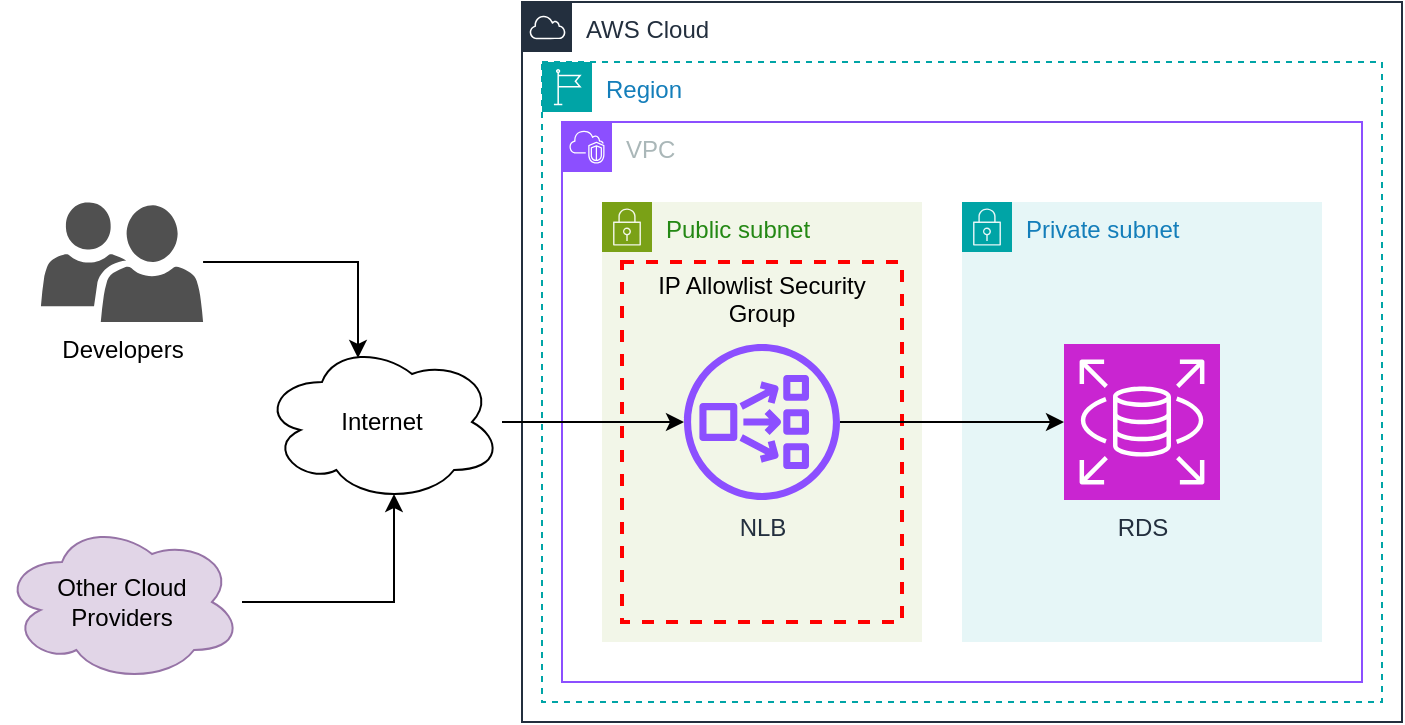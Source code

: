 <mxfile version="26.0.11">
  <diagram id="NLB" name="NLB Reverse Proxy + SSL + IP Whitelist">
    <mxGraphModel dx="1434" dy="2477" grid="1" gridSize="10" guides="1" tooltips="1" connect="1" arrows="1" fold="1" page="1" pageScale="1" pageWidth="720" pageHeight="420" background="#ffffff" math="0" shadow="0">
      <root>
        <mxCell id="0" />
        <mxCell id="1" parent="0" />
        <mxCell id="KDRCK5ULwYZiMkYRFb24-1" value="AWS Cloud" style="points=[[0,0],[0.25,0],[0.5,0],[0.75,0],[1,0],[1,0.25],[1,0.5],[1,0.75],[1,1],[0.75,1],[0.5,1],[0.25,1],[0,1],[0,0.75],[0,0.5],[0,0.25]];outlineConnect=0;gradientColor=none;html=1;whiteSpace=wrap;fontSize=12;fontStyle=0;container=1;pointerEvents=0;collapsible=0;recursiveResize=0;shape=mxgraph.aws4.group;grIcon=mxgraph.aws4.group_aws_cloud;strokeColor=#232F3E;fillColor=none;verticalAlign=top;align=left;spacingLeft=30;fontColor=#232F3E;dashed=0;" parent="1" vertex="1">
          <mxGeometry x="270" y="-1650" width="440" height="360" as="geometry" />
        </mxCell>
        <mxCell id="KDRCK5ULwYZiMkYRFb24-2" value="Region" style="points=[[0,0],[0.25,0],[0.5,0],[0.75,0],[1,0],[1,0.25],[1,0.5],[1,0.75],[1,1],[0.75,1],[0.5,1],[0.25,1],[0,1],[0,0.75],[0,0.5],[0,0.25]];outlineConnect=0;gradientColor=none;html=1;whiteSpace=wrap;fontSize=12;fontStyle=0;container=1;pointerEvents=0;collapsible=0;recursiveResize=0;shape=mxgraph.aws4.group;grIcon=mxgraph.aws4.group_region;strokeColor=#00A4A6;fillColor=none;verticalAlign=top;align=left;spacingLeft=30;fontColor=#147EBA;dashed=1;" parent="KDRCK5ULwYZiMkYRFb24-1" vertex="1">
          <mxGeometry x="10" y="30" width="420" height="320" as="geometry" />
        </mxCell>
        <mxCell id="KDRCK5ULwYZiMkYRFb24-3" value="VPC" style="points=[[0,0],[0.25,0],[0.5,0],[0.75,0],[1,0],[1,0.25],[1,0.5],[1,0.75],[1,1],[0.75,1],[0.5,1],[0.25,1],[0,1],[0,0.75],[0,0.5],[0,0.25]];outlineConnect=0;gradientColor=none;html=1;whiteSpace=wrap;fontSize=12;fontStyle=0;container=1;pointerEvents=0;collapsible=0;recursiveResize=0;shape=mxgraph.aws4.group;grIcon=mxgraph.aws4.group_vpc2;strokeColor=#8C4FFF;fillColor=none;verticalAlign=top;align=left;spacingLeft=30;fontColor=#AAB7B8;dashed=0;" parent="KDRCK5ULwYZiMkYRFb24-2" vertex="1">
          <mxGeometry x="10" y="30" width="400" height="280" as="geometry" />
        </mxCell>
        <mxCell id="KDRCK5ULwYZiMkYRFb24-4" value="Private subnet" style="points=[[0,0],[0.25,0],[0.5,0],[0.75,0],[1,0],[1,0.25],[1,0.5],[1,0.75],[1,1],[0.75,1],[0.5,1],[0.25,1],[0,1],[0,0.75],[0,0.5],[0,0.25]];outlineConnect=0;gradientColor=none;html=1;whiteSpace=wrap;fontSize=12;fontStyle=0;container=1;pointerEvents=0;collapsible=0;recursiveResize=0;shape=mxgraph.aws4.group;grIcon=mxgraph.aws4.group_security_group;grStroke=0;strokeColor=#00A4A6;fillColor=#E6F6F7;verticalAlign=top;align=left;spacingLeft=30;fontColor=#147EBA;dashed=0;" parent="KDRCK5ULwYZiMkYRFb24-3" vertex="1">
          <mxGeometry x="200" y="40" width="180" height="220" as="geometry" />
        </mxCell>
        <mxCell id="KDRCK5ULwYZiMkYRFb24-7" value="RDS" style="sketch=0;points=[[0,0,0],[0.25,0,0],[0.5,0,0],[0.75,0,0],[1,0,0],[0,1,0],[0.25,1,0],[0.5,1,0],[0.75,1,0],[1,1,0],[0,0.25,0],[0,0.5,0],[0,0.75,0],[1,0.25,0],[1,0.5,0],[1,0.75,0]];outlineConnect=0;fontColor=#232F3E;fillColor=#C925D1;strokeColor=#ffffff;dashed=0;verticalLabelPosition=bottom;verticalAlign=top;align=center;html=1;fontSize=12;fontStyle=0;aspect=fixed;shape=mxgraph.aws4.resourceIcon;resIcon=mxgraph.aws4.rds;" parent="KDRCK5ULwYZiMkYRFb24-4" vertex="1">
          <mxGeometry x="51" y="71" width="78" height="78" as="geometry" />
        </mxCell>
        <mxCell id="KDRCK5ULwYZiMkYRFb24-5" value="Public subnet" style="points=[[0,0],[0.25,0],[0.5,0],[0.75,0],[1,0],[1,0.25],[1,0.5],[1,0.75],[1,1],[0.75,1],[0.5,1],[0.25,1],[0,1],[0,0.75],[0,0.5],[0,0.25]];outlineConnect=0;gradientColor=none;html=1;whiteSpace=wrap;fontSize=12;fontStyle=0;container=1;pointerEvents=0;collapsible=0;recursiveResize=0;shape=mxgraph.aws4.group;grIcon=mxgraph.aws4.group_security_group;grStroke=0;strokeColor=#7AA116;fillColor=#F2F6E8;verticalAlign=top;align=left;spacingLeft=30;fontColor=#248814;dashed=0;" parent="KDRCK5ULwYZiMkYRFb24-3" vertex="1">
          <mxGeometry x="20" y="40" width="160" height="220" as="geometry" />
        </mxCell>
        <mxCell id="KDRCK5ULwYZiMkYRFb24-11" value="IP Allowlist Security Group" style="fontStyle=0;verticalAlign=top;align=center;spacingTop=-2;fillColor=none;rounded=0;whiteSpace=wrap;html=1;strokeColor=#FF0000;strokeWidth=2;dashed=1;container=1;collapsible=0;expand=0;recursiveResize=0;" parent="KDRCK5ULwYZiMkYRFb24-5" vertex="1">
          <mxGeometry x="10" y="30" width="140" height="180" as="geometry" />
        </mxCell>
        <mxCell id="KDRCK5ULwYZiMkYRFb24-8" value="NLB" style="sketch=0;outlineConnect=0;fontColor=#232F3E;gradientColor=none;fillColor=#8C4FFF;strokeColor=none;dashed=0;verticalLabelPosition=bottom;verticalAlign=top;align=center;html=1;fontSize=12;fontStyle=0;aspect=fixed;pointerEvents=1;shape=mxgraph.aws4.network_load_balancer;" parent="KDRCK5ULwYZiMkYRFb24-5" vertex="1">
          <mxGeometry x="41" y="71" width="78" height="78" as="geometry" />
        </mxCell>
        <mxCell id="KDRCK5ULwYZiMkYRFb24-15" style="edgeStyle=orthogonalEdgeStyle;rounded=0;orthogonalLoop=1;jettySize=auto;html=1;startArrow=classic;startFill=1;endArrow=none;" parent="KDRCK5ULwYZiMkYRFb24-3" source="KDRCK5ULwYZiMkYRFb24-7" target="KDRCK5ULwYZiMkYRFb24-8" edge="1">
          <mxGeometry relative="1" as="geometry" />
        </mxCell>
        <mxCell id="KDRCK5ULwYZiMkYRFb24-9" value="Developers" style="sketch=0;pointerEvents=1;shadow=0;dashed=0;html=1;strokeColor=none;labelPosition=center;verticalLabelPosition=bottom;verticalAlign=top;align=center;fillColor=#505050;shape=mxgraph.mscae.intune.user_group" parent="1" vertex="1">
          <mxGeometry x="29.46" y="-1550" width="81.08" height="60" as="geometry" />
        </mxCell>
        <mxCell id="KDRCK5ULwYZiMkYRFb24-14" style="edgeStyle=orthogonalEdgeStyle;rounded=0;orthogonalLoop=1;jettySize=auto;html=1;" parent="1" source="KDRCK5ULwYZiMkYRFb24-13" target="KDRCK5ULwYZiMkYRFb24-8" edge="1">
          <mxGeometry relative="1" as="geometry" />
        </mxCell>
        <mxCell id="KDRCK5ULwYZiMkYRFb24-13" value="Internet" style="ellipse;shape=cloud;whiteSpace=wrap;html=1;align=center;" parent="1" vertex="1">
          <mxGeometry x="140" y="-1480" width="120" height="80" as="geometry" />
        </mxCell>
        <mxCell id="KDRCK5ULwYZiMkYRFb24-16" value="Other Cloud Providers" style="ellipse;shape=cloud;whiteSpace=wrap;html=1;align=center;fillColor=#e1d5e7;strokeColor=#9673a6;" parent="1" vertex="1">
          <mxGeometry x="10" y="-1390" width="120" height="80" as="geometry" />
        </mxCell>
        <mxCell id="KDRCK5ULwYZiMkYRFb24-19" style="edgeStyle=orthogonalEdgeStyle;rounded=0;orthogonalLoop=1;jettySize=auto;html=1;entryX=0.55;entryY=0.95;entryDx=0;entryDy=0;entryPerimeter=0;" parent="1" source="KDRCK5ULwYZiMkYRFb24-16" target="KDRCK5ULwYZiMkYRFb24-13" edge="1">
          <mxGeometry relative="1" as="geometry" />
        </mxCell>
        <mxCell id="KDRCK5ULwYZiMkYRFb24-21" style="edgeStyle=orthogonalEdgeStyle;rounded=0;orthogonalLoop=1;jettySize=auto;html=1;entryX=0.4;entryY=0.1;entryDx=0;entryDy=0;entryPerimeter=0;" parent="1" source="KDRCK5ULwYZiMkYRFb24-9" target="KDRCK5ULwYZiMkYRFb24-13" edge="1">
          <mxGeometry relative="1" as="geometry" />
        </mxCell>
      </root>
    </mxGraphModel>
  </diagram>
</mxfile>
